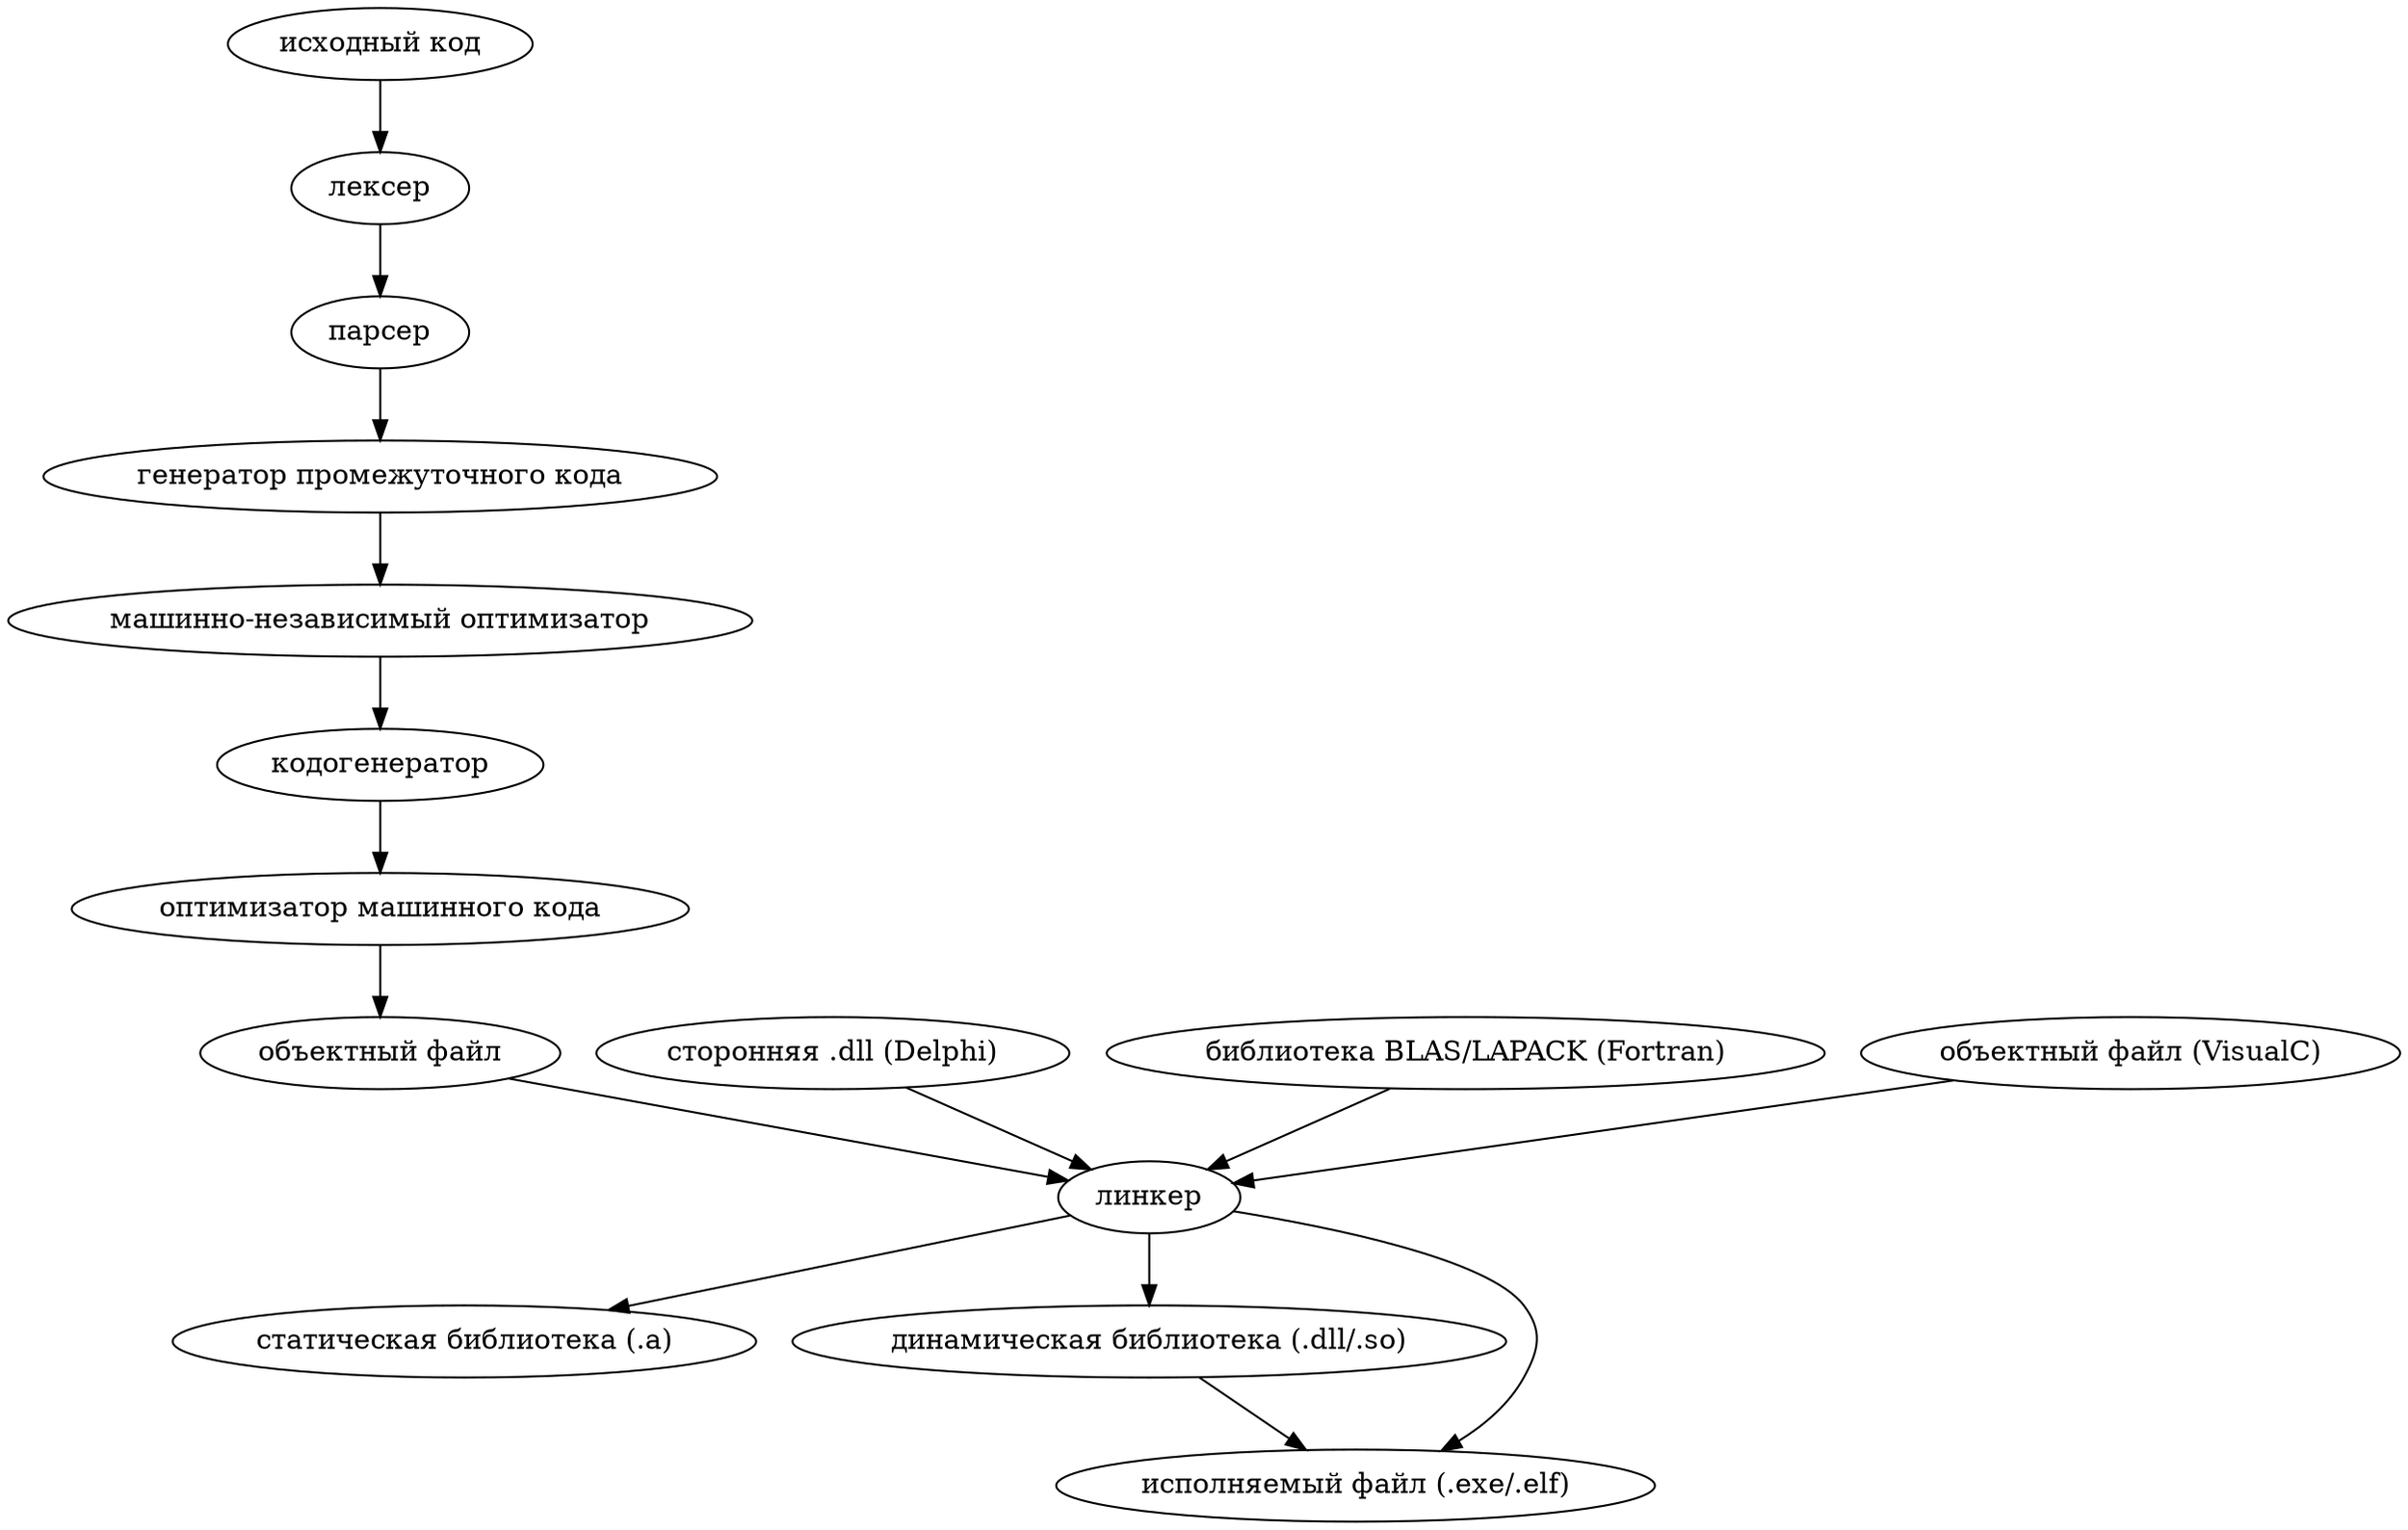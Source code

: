 digraph G {
 "исходный код" -> "лексер";
 "лексер" -> "парсер";
 "парсер" -> "генератор промежуточного кода";
 "генератор промежуточного кода" -> "машинно-независимый оптимизатор";
 "машинно-независимый оптимизатор" -> "кодогенератор";
 "кодогенератор" -> "оптимизатор машинного кода";
 "оптимизатор машинного кода" -> "объектный файл";
 "объектный файл" -> "линкер";
 "сторонняя .dll (Delphi)" -> "линкер";
 "библиотека BLAS/LAPACK (Fortran)" -> "линкер"; 
 "объектный файл (VisualC)" -> "линкер";
 "линкер" -> "статическая библиотека (.a)";
 "линкер" -> "динамическая библиотека (.dll/.so)";
 "линкер" -> "исполняемый файл (.exe/.elf)";
 "динамическая библиотека (.dll/.so)" -> "исполняемый файл (.exe/.elf)";
}